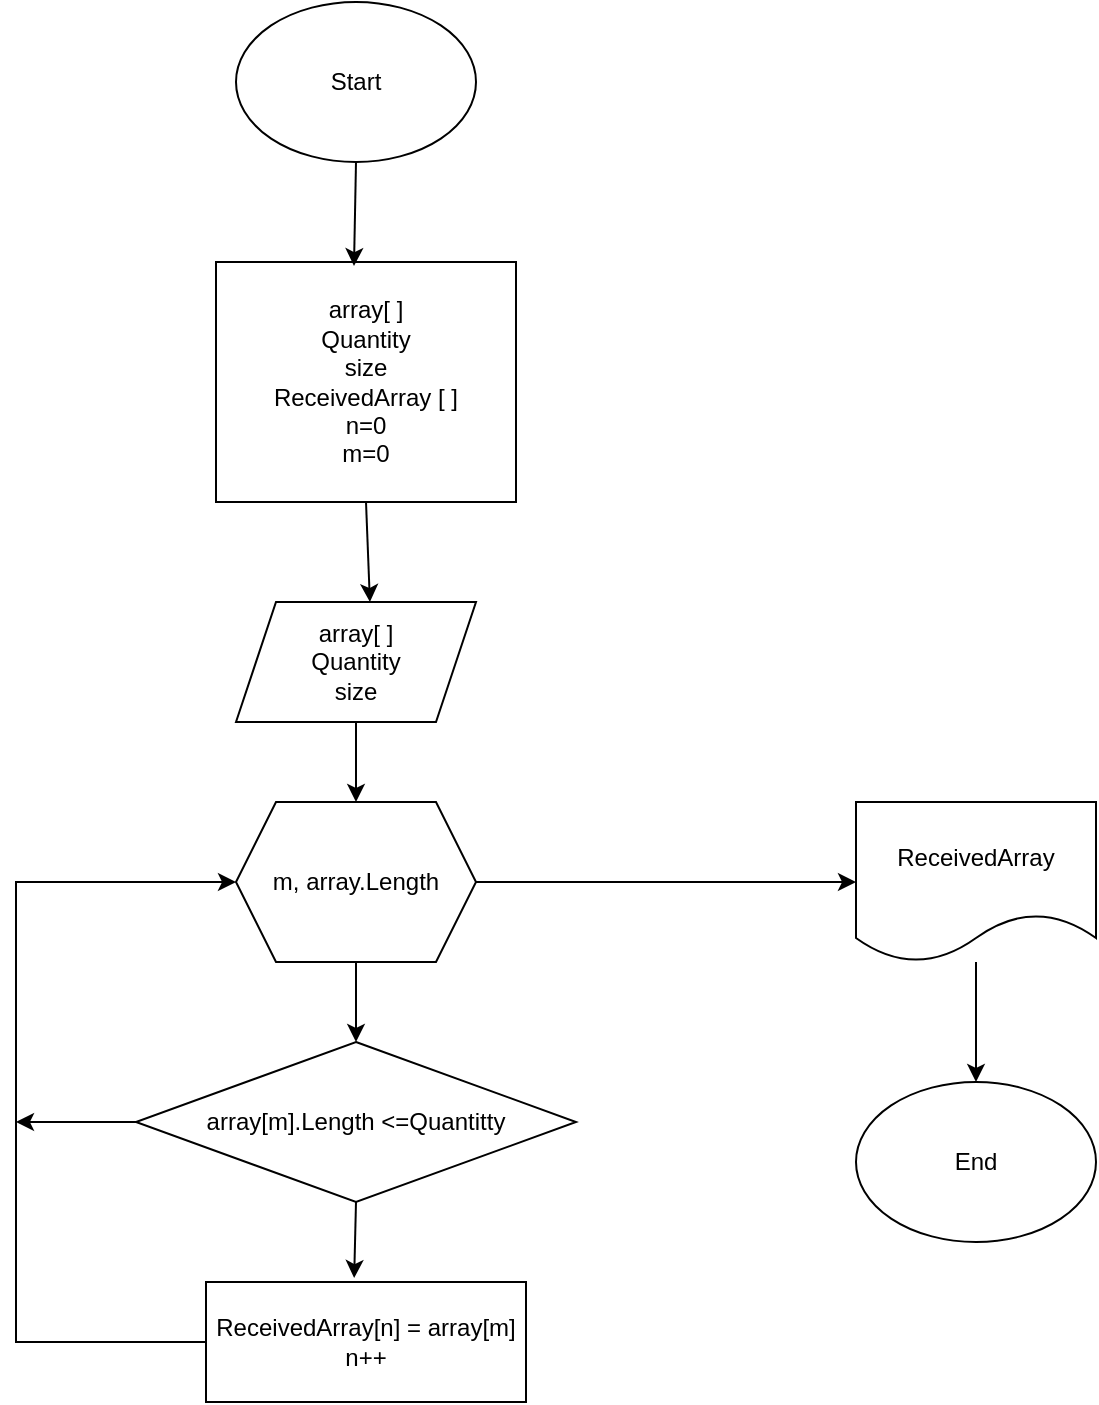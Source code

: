 <mxfile version="19.0.3" type="device"><diagram id="C5RBs43oDa-KdzZeNtuy" name="Page-1"><mxGraphModel dx="1102" dy="865" grid="1" gridSize="10" guides="1" tooltips="1" connect="1" arrows="1" fold="1" page="1" pageScale="1" pageWidth="827" pageHeight="1169" math="0" shadow="0"><root><mxCell id="WIyWlLk6GJQsqaUBKTNV-0"/><mxCell id="WIyWlLk6GJQsqaUBKTNV-1" parent="WIyWlLk6GJQsqaUBKTNV-0"/><mxCell id="Phgh5LACzHqkG6lG8TEV-0" value="Start" style="ellipse;whiteSpace=wrap;html=1;" vertex="1" parent="WIyWlLk6GJQsqaUBKTNV-1"><mxGeometry x="130" y="40" width="120" height="80" as="geometry"/></mxCell><mxCell id="Phgh5LACzHqkG6lG8TEV-1" value="array[ ]&lt;br&gt;Quantity&lt;br&gt;size&lt;br&gt;ReceivedArray [ ]&lt;br&gt;n=0&lt;br&gt;m=0" style="rounded=0;whiteSpace=wrap;html=1;" vertex="1" parent="WIyWlLk6GJQsqaUBKTNV-1"><mxGeometry x="120" y="170" width="150" height="120" as="geometry"/></mxCell><mxCell id="Phgh5LACzHqkG6lG8TEV-4" value="" style="endArrow=classic;html=1;rounded=0;exitX=0.5;exitY=1;exitDx=0;exitDy=0;entryX=0.46;entryY=0.017;entryDx=0;entryDy=0;entryPerimeter=0;" edge="1" parent="WIyWlLk6GJQsqaUBKTNV-1" source="Phgh5LACzHqkG6lG8TEV-0" target="Phgh5LACzHqkG6lG8TEV-1"><mxGeometry width="50" height="50" relative="1" as="geometry"><mxPoint x="390" y="430" as="sourcePoint"/><mxPoint x="440" y="380" as="targetPoint"/></mxGeometry></mxCell><mxCell id="Phgh5LACzHqkG6lG8TEV-9" style="edgeStyle=orthogonalEdgeStyle;rounded=0;orthogonalLoop=1;jettySize=auto;html=1;exitX=0.5;exitY=1;exitDx=0;exitDy=0;entryX=0.5;entryY=0;entryDx=0;entryDy=0;" edge="1" parent="WIyWlLk6GJQsqaUBKTNV-1" source="Phgh5LACzHqkG6lG8TEV-5" target="Phgh5LACzHqkG6lG8TEV-8"><mxGeometry relative="1" as="geometry"/></mxCell><mxCell id="Phgh5LACzHqkG6lG8TEV-5" value="array[ ]&lt;br&gt;Quantity&lt;br&gt;size" style="shape=parallelogram;perimeter=parallelogramPerimeter;whiteSpace=wrap;html=1;fixedSize=1;" vertex="1" parent="WIyWlLk6GJQsqaUBKTNV-1"><mxGeometry x="130" y="340" width="120" height="60" as="geometry"/></mxCell><mxCell id="Phgh5LACzHqkG6lG8TEV-7" value="" style="endArrow=classic;html=1;rounded=0;exitX=0.5;exitY=1;exitDx=0;exitDy=0;entryX=0.558;entryY=0;entryDx=0;entryDy=0;entryPerimeter=0;" edge="1" parent="WIyWlLk6GJQsqaUBKTNV-1" source="Phgh5LACzHqkG6lG8TEV-1" target="Phgh5LACzHqkG6lG8TEV-5"><mxGeometry width="50" height="50" relative="1" as="geometry"><mxPoint x="390" y="420" as="sourcePoint"/><mxPoint x="440" y="370" as="targetPoint"/></mxGeometry></mxCell><mxCell id="Phgh5LACzHqkG6lG8TEV-11" style="edgeStyle=orthogonalEdgeStyle;rounded=0;orthogonalLoop=1;jettySize=auto;html=1;exitX=0.5;exitY=1;exitDx=0;exitDy=0;" edge="1" parent="WIyWlLk6GJQsqaUBKTNV-1" source="Phgh5LACzHqkG6lG8TEV-8" target="Phgh5LACzHqkG6lG8TEV-10"><mxGeometry relative="1" as="geometry"/></mxCell><mxCell id="Phgh5LACzHqkG6lG8TEV-18" style="edgeStyle=orthogonalEdgeStyle;rounded=0;orthogonalLoop=1;jettySize=auto;html=1;exitX=1;exitY=0.5;exitDx=0;exitDy=0;" edge="1" parent="WIyWlLk6GJQsqaUBKTNV-1" source="Phgh5LACzHqkG6lG8TEV-8" target="Phgh5LACzHqkG6lG8TEV-17"><mxGeometry relative="1" as="geometry"/></mxCell><mxCell id="Phgh5LACzHqkG6lG8TEV-8" value="m, array.Length" style="shape=hexagon;perimeter=hexagonPerimeter2;whiteSpace=wrap;html=1;fixedSize=1;" vertex="1" parent="WIyWlLk6GJQsqaUBKTNV-1"><mxGeometry x="130" y="440" width="120" height="80" as="geometry"/></mxCell><mxCell id="Phgh5LACzHqkG6lG8TEV-13" style="edgeStyle=orthogonalEdgeStyle;rounded=0;orthogonalLoop=1;jettySize=auto;html=1;exitX=0.5;exitY=1;exitDx=0;exitDy=0;entryX=0.463;entryY=-0.033;entryDx=0;entryDy=0;entryPerimeter=0;" edge="1" parent="WIyWlLk6GJQsqaUBKTNV-1" source="Phgh5LACzHqkG6lG8TEV-10" target="Phgh5LACzHqkG6lG8TEV-12"><mxGeometry relative="1" as="geometry"/></mxCell><mxCell id="Phgh5LACzHqkG6lG8TEV-16" style="edgeStyle=orthogonalEdgeStyle;rounded=0;orthogonalLoop=1;jettySize=auto;html=1;exitX=0;exitY=0.5;exitDx=0;exitDy=0;" edge="1" parent="WIyWlLk6GJQsqaUBKTNV-1" source="Phgh5LACzHqkG6lG8TEV-10"><mxGeometry relative="1" as="geometry"><mxPoint x="20" y="600" as="targetPoint"/></mxGeometry></mxCell><mxCell id="Phgh5LACzHqkG6lG8TEV-10" value="array[m].Length &amp;lt;=Quantitty" style="rhombus;whiteSpace=wrap;html=1;" vertex="1" parent="WIyWlLk6GJQsqaUBKTNV-1"><mxGeometry x="80" y="560" width="220" height="80" as="geometry"/></mxCell><mxCell id="Phgh5LACzHqkG6lG8TEV-15" style="edgeStyle=orthogonalEdgeStyle;rounded=0;orthogonalLoop=1;jettySize=auto;html=1;exitX=0;exitY=0.5;exitDx=0;exitDy=0;entryX=0;entryY=0.5;entryDx=0;entryDy=0;" edge="1" parent="WIyWlLk6GJQsqaUBKTNV-1" source="Phgh5LACzHqkG6lG8TEV-12" target="Phgh5LACzHqkG6lG8TEV-8"><mxGeometry relative="1" as="geometry"><mxPoint x="20" y="660" as="targetPoint"/><Array as="points"><mxPoint x="20" y="710"/><mxPoint x="20" y="480"/></Array></mxGeometry></mxCell><mxCell id="Phgh5LACzHqkG6lG8TEV-12" value="ReceivedArray[n] = array[m]&lt;br&gt;n++" style="rounded=0;whiteSpace=wrap;html=1;" vertex="1" parent="WIyWlLk6GJQsqaUBKTNV-1"><mxGeometry x="115" y="680" width="160" height="60" as="geometry"/></mxCell><mxCell id="Phgh5LACzHqkG6lG8TEV-20" value="" style="edgeStyle=orthogonalEdgeStyle;rounded=0;orthogonalLoop=1;jettySize=auto;html=1;" edge="1" parent="WIyWlLk6GJQsqaUBKTNV-1" source="Phgh5LACzHqkG6lG8TEV-17" target="Phgh5LACzHqkG6lG8TEV-19"><mxGeometry relative="1" as="geometry"/></mxCell><mxCell id="Phgh5LACzHqkG6lG8TEV-17" value="ReceivedArray" style="shape=document;whiteSpace=wrap;html=1;boundedLbl=1;" vertex="1" parent="WIyWlLk6GJQsqaUBKTNV-1"><mxGeometry x="440" y="440" width="120" height="80" as="geometry"/></mxCell><mxCell id="Phgh5LACzHqkG6lG8TEV-19" value="End" style="ellipse;whiteSpace=wrap;html=1;" vertex="1" parent="WIyWlLk6GJQsqaUBKTNV-1"><mxGeometry x="440" y="580" width="120" height="80" as="geometry"/></mxCell></root></mxGraphModel></diagram></mxfile>